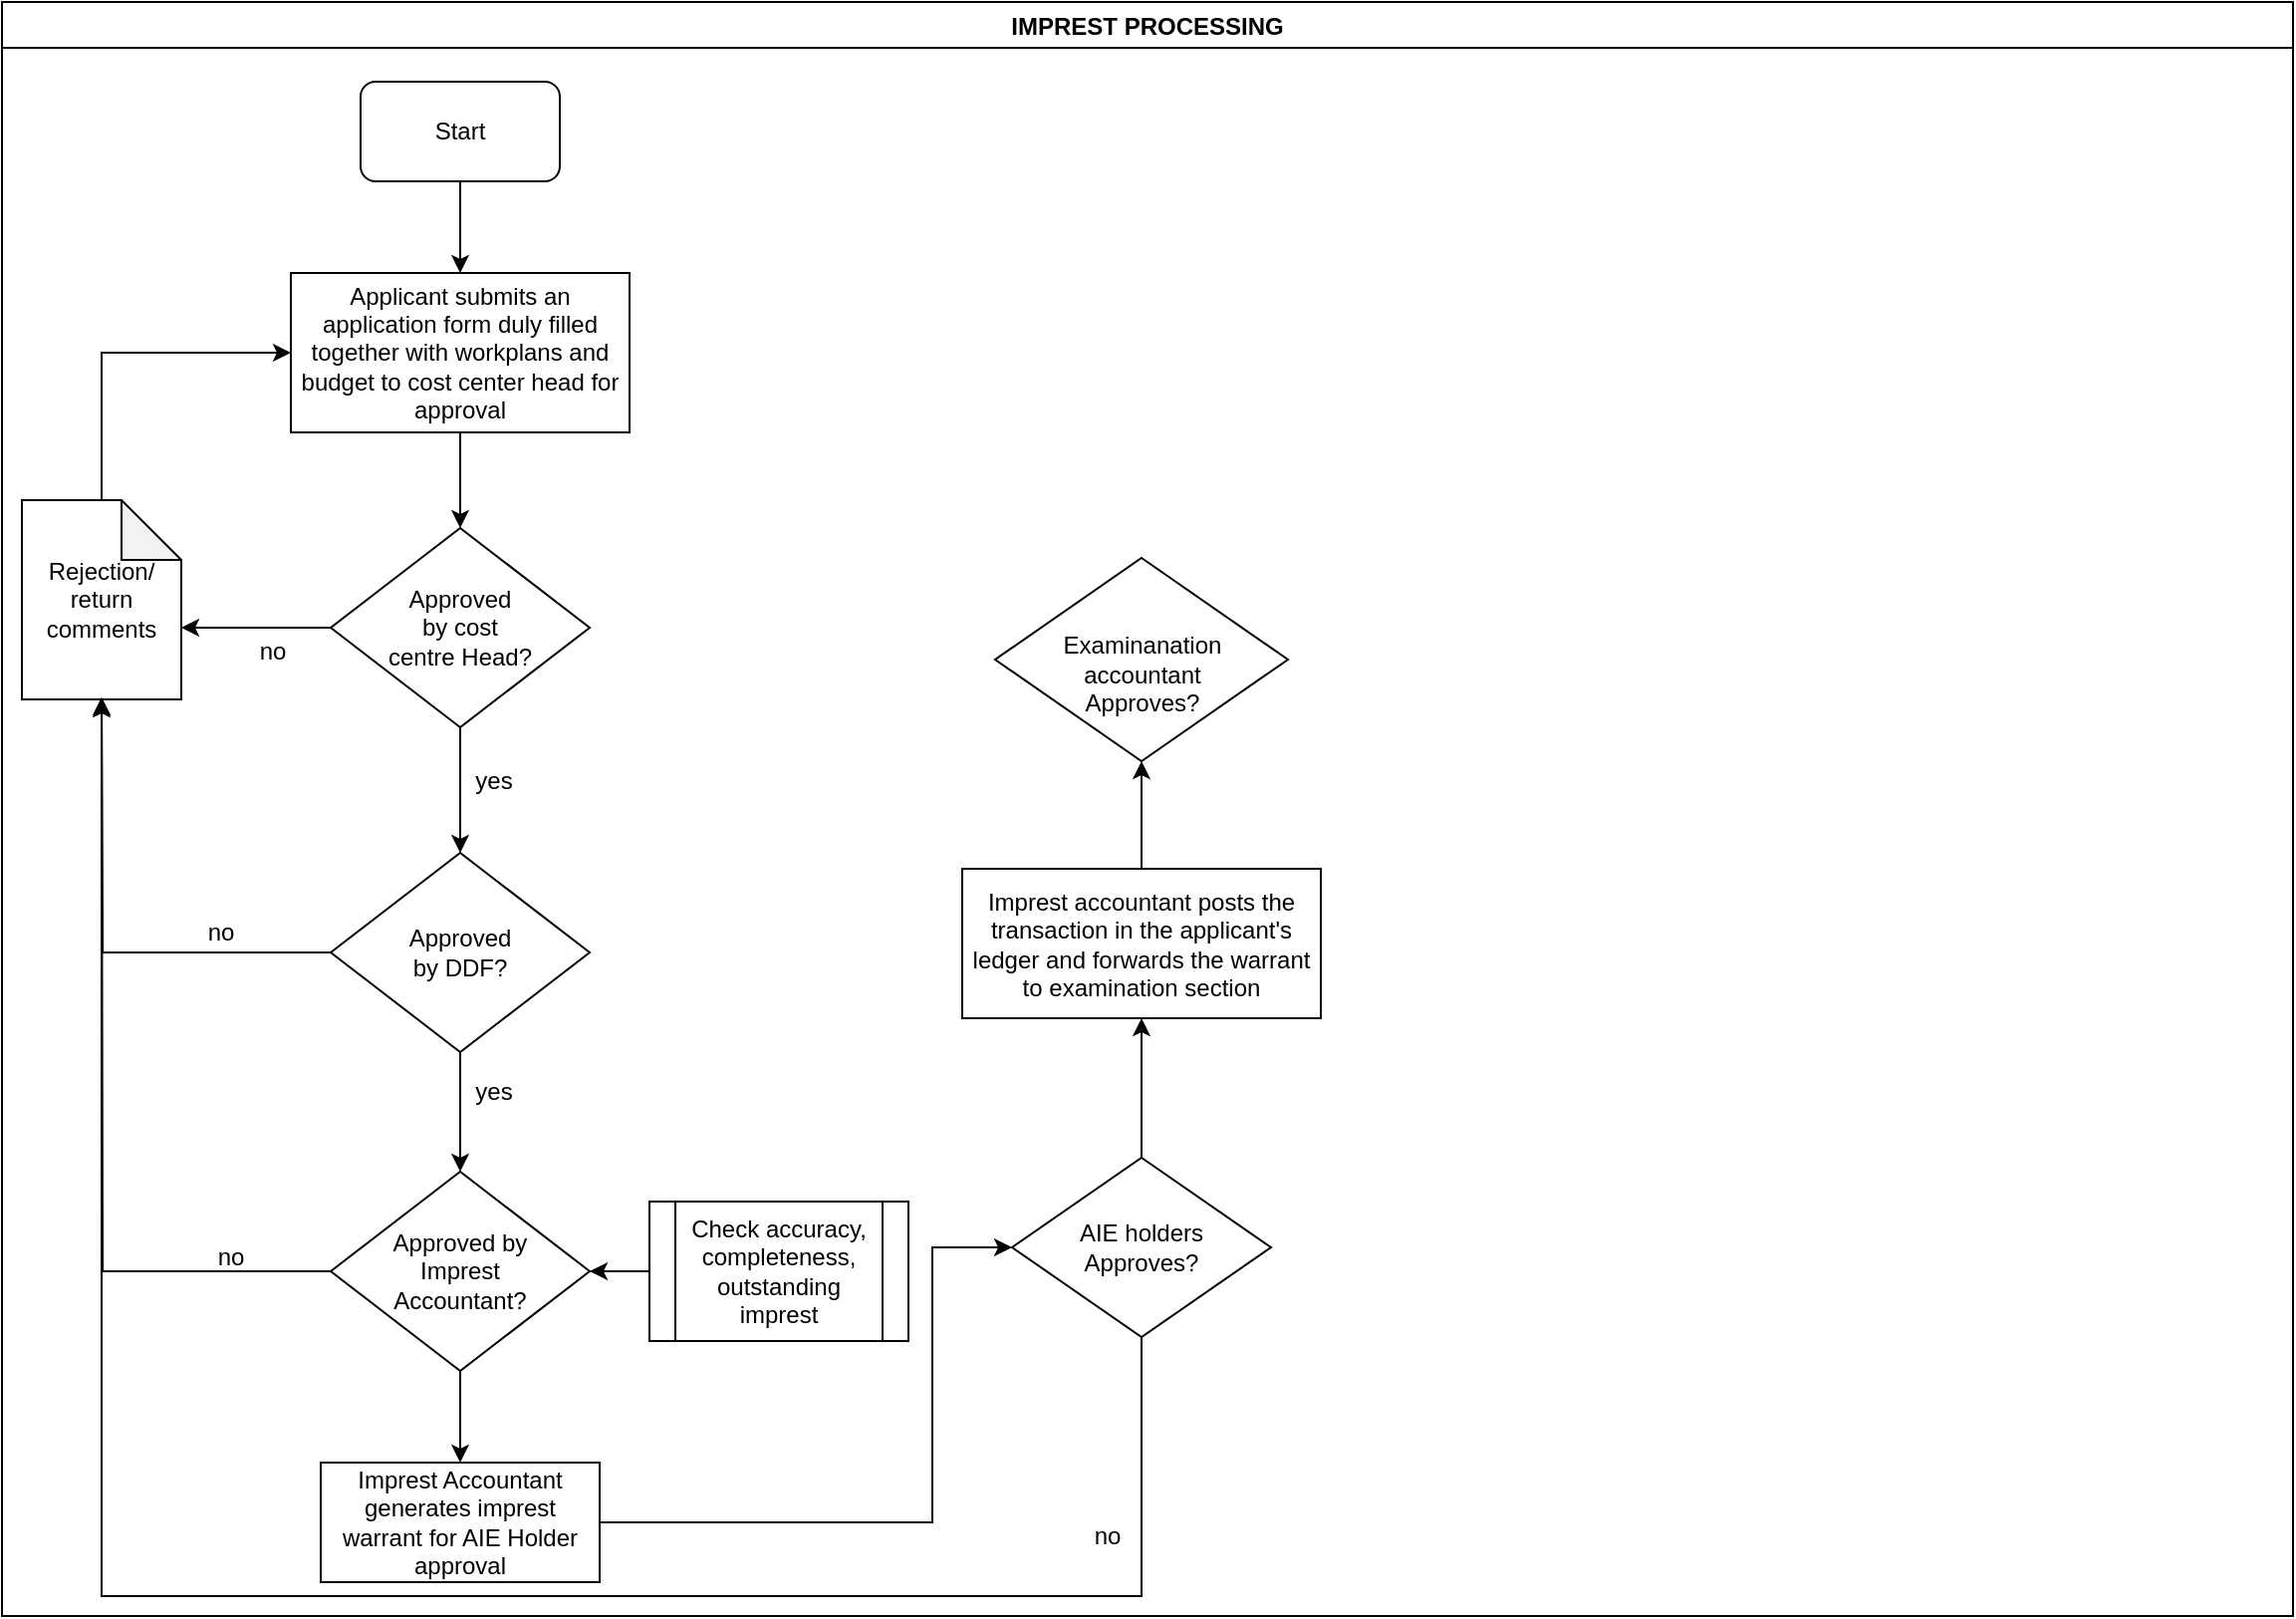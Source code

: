 <mxfile version="13.10.9" type="github">
  <diagram id="x-UUzvVaHj4vwNP_22vH" name="Page-1">
    <mxGraphModel dx="1038" dy="547" grid="1" gridSize="10" guides="1" tooltips="1" connect="1" arrows="1" fold="1" page="1" pageScale="1" pageWidth="1169" pageHeight="827" math="0" shadow="0">
      <root>
        <mxCell id="0" />
        <mxCell id="1" parent="0" />
        <mxCell id="JOb5DQNQt9hg0U8gQbrx-1" value="IMPREST PROCESSING" style="swimlane;startSize=23;" vertex="1" parent="1">
          <mxGeometry x="10" y="10" width="1150" height="810" as="geometry" />
        </mxCell>
        <mxCell id="JOb5DQNQt9hg0U8gQbrx-2" value="Start" style="rounded=1;whiteSpace=wrap;html=1;" vertex="1" parent="JOb5DQNQt9hg0U8gQbrx-1">
          <mxGeometry x="180" y="40" width="100" height="50" as="geometry" />
        </mxCell>
        <mxCell id="JOb5DQNQt9hg0U8gQbrx-5" value="Applicant submits an application form duly filled together with workplans and budget to cost center head for approval" style="rounded=0;whiteSpace=wrap;html=1;" vertex="1" parent="JOb5DQNQt9hg0U8gQbrx-1">
          <mxGeometry x="145" y="136" width="170" height="80" as="geometry" />
        </mxCell>
        <mxCell id="JOb5DQNQt9hg0U8gQbrx-4" value="" style="edgeStyle=orthogonalEdgeStyle;rounded=0;orthogonalLoop=1;jettySize=auto;html=1;entryX=0.5;entryY=0;entryDx=0;entryDy=0;" edge="1" parent="JOb5DQNQt9hg0U8gQbrx-1" source="JOb5DQNQt9hg0U8gQbrx-2" target="JOb5DQNQt9hg0U8gQbrx-5">
          <mxGeometry relative="1" as="geometry">
            <mxPoint x="230" y="165" as="targetPoint" />
          </mxGeometry>
        </mxCell>
        <mxCell id="JOb5DQNQt9hg0U8gQbrx-8" value="&lt;div&gt;Approved&lt;/div&gt;&lt;div&gt;by cost &lt;br&gt;&lt;/div&gt;&lt;div&gt;centre Head?&lt;/div&gt;" style="rhombus;whiteSpace=wrap;html=1;" vertex="1" parent="JOb5DQNQt9hg0U8gQbrx-1">
          <mxGeometry x="165" y="264" width="130" height="100" as="geometry" />
        </mxCell>
        <mxCell id="JOb5DQNQt9hg0U8gQbrx-7" value="" style="edgeStyle=orthogonalEdgeStyle;rounded=0;orthogonalLoop=1;jettySize=auto;html=1;" edge="1" parent="JOb5DQNQt9hg0U8gQbrx-1" source="JOb5DQNQt9hg0U8gQbrx-5" target="JOb5DQNQt9hg0U8gQbrx-8">
          <mxGeometry relative="1" as="geometry">
            <mxPoint x="230" y="306" as="targetPoint" />
          </mxGeometry>
        </mxCell>
        <mxCell id="JOb5DQNQt9hg0U8gQbrx-10" value="" style="edgeStyle=orthogonalEdgeStyle;rounded=0;orthogonalLoop=1;jettySize=auto;html=1;entryX=0.5;entryY=0;entryDx=0;entryDy=0;" edge="1" parent="JOb5DQNQt9hg0U8gQbrx-1" source="JOb5DQNQt9hg0U8gQbrx-8" target="JOb5DQNQt9hg0U8gQbrx-20">
          <mxGeometry relative="1" as="geometry">
            <mxPoint x="230" y="461" as="targetPoint" />
          </mxGeometry>
        </mxCell>
        <mxCell id="JOb5DQNQt9hg0U8gQbrx-11" value="yes" style="text;html=1;strokeColor=none;fillColor=none;align=center;verticalAlign=middle;whiteSpace=wrap;rounded=0;" vertex="1" parent="JOb5DQNQt9hg0U8gQbrx-1">
          <mxGeometry x="227" y="381" width="40" height="20" as="geometry" />
        </mxCell>
        <mxCell id="JOb5DQNQt9hg0U8gQbrx-12" value="Rejection/ return comments" style="shape=note;whiteSpace=wrap;html=1;backgroundOutline=1;darkOpacity=0.05;" vertex="1" parent="JOb5DQNQt9hg0U8gQbrx-1">
          <mxGeometry x="10" y="250" width="80" height="100" as="geometry" />
        </mxCell>
        <mxCell id="JOb5DQNQt9hg0U8gQbrx-14" value="" style="edgeStyle=orthogonalEdgeStyle;rounded=0;orthogonalLoop=1;jettySize=auto;html=1;entryX=0;entryY=0;entryDx=80;entryDy=65;entryPerimeter=0;" edge="1" parent="JOb5DQNQt9hg0U8gQbrx-1" source="JOb5DQNQt9hg0U8gQbrx-8">
          <mxGeometry relative="1" as="geometry">
            <mxPoint x="90" y="314" as="targetPoint" />
          </mxGeometry>
        </mxCell>
        <mxCell id="JOb5DQNQt9hg0U8gQbrx-16" value="" style="edgeStyle=orthogonalEdgeStyle;rounded=0;orthogonalLoop=1;jettySize=auto;html=1;entryX=0;entryY=0.5;entryDx=0;entryDy=0;" edge="1" parent="JOb5DQNQt9hg0U8gQbrx-1" source="JOb5DQNQt9hg0U8gQbrx-12" target="JOb5DQNQt9hg0U8gQbrx-5">
          <mxGeometry relative="1" as="geometry">
            <mxPoint x="50" y="249" as="sourcePoint" />
            <mxPoint x="50" y="172" as="targetPoint" />
            <Array as="points">
              <mxPoint x="50" y="176" />
            </Array>
          </mxGeometry>
        </mxCell>
        <mxCell id="JOb5DQNQt9hg0U8gQbrx-17" value="no" style="text;html=1;strokeColor=none;fillColor=none;align=center;verticalAlign=middle;whiteSpace=wrap;rounded=0;" vertex="1" parent="JOb5DQNQt9hg0U8gQbrx-1">
          <mxGeometry x="116" y="316" width="40" height="20" as="geometry" />
        </mxCell>
        <mxCell id="JOb5DQNQt9hg0U8gQbrx-20" value="&lt;div&gt;Approved&lt;/div&gt;&lt;div&gt;by DDF?&lt;/div&gt;" style="rhombus;whiteSpace=wrap;html=1;" vertex="1" parent="JOb5DQNQt9hg0U8gQbrx-1">
          <mxGeometry x="165" y="427" width="130" height="100" as="geometry" />
        </mxCell>
        <mxCell id="JOb5DQNQt9hg0U8gQbrx-25" value="" style="edgeStyle=orthogonalEdgeStyle;rounded=0;orthogonalLoop=1;jettySize=auto;html=1;entryX=0.5;entryY=1;entryDx=0;entryDy=0;entryPerimeter=0;" edge="1" parent="JOb5DQNQt9hg0U8gQbrx-1" source="JOb5DQNQt9hg0U8gQbrx-20">
          <mxGeometry relative="1" as="geometry">
            <mxPoint x="50" y="349" as="targetPoint" />
          </mxGeometry>
        </mxCell>
        <mxCell id="JOb5DQNQt9hg0U8gQbrx-28" value="yes" style="text;html=1;strokeColor=none;fillColor=none;align=center;verticalAlign=middle;whiteSpace=wrap;rounded=0;" vertex="1" parent="JOb5DQNQt9hg0U8gQbrx-1">
          <mxGeometry x="227" y="537" width="40" height="20" as="geometry" />
        </mxCell>
        <mxCell id="JOb5DQNQt9hg0U8gQbrx-30" value="&lt;div&gt;Approved by&lt;/div&gt;&lt;div&gt;Imprest &lt;br&gt;&lt;/div&gt;&lt;div&gt;Accountant?&lt;/div&gt;" style="rhombus;whiteSpace=wrap;html=1;" vertex="1" parent="JOb5DQNQt9hg0U8gQbrx-1">
          <mxGeometry x="165" y="587" width="130" height="100" as="geometry" />
        </mxCell>
        <mxCell id="JOb5DQNQt9hg0U8gQbrx-27" value="" style="edgeStyle=orthogonalEdgeStyle;rounded=0;orthogonalLoop=1;jettySize=auto;html=1;entryX=0.5;entryY=0;entryDx=0;entryDy=0;" edge="1" parent="JOb5DQNQt9hg0U8gQbrx-1" source="JOb5DQNQt9hg0U8gQbrx-20" target="JOb5DQNQt9hg0U8gQbrx-30">
          <mxGeometry relative="1" as="geometry">
            <mxPoint x="230" y="667" as="targetPoint" />
          </mxGeometry>
        </mxCell>
        <mxCell id="JOb5DQNQt9hg0U8gQbrx-32" value="Check accuracy, completeness, outstanding imprest" style="shape=process;whiteSpace=wrap;html=1;backgroundOutline=1;" vertex="1" parent="JOb5DQNQt9hg0U8gQbrx-1">
          <mxGeometry x="325" y="602" width="130" height="70" as="geometry" />
        </mxCell>
        <mxCell id="JOb5DQNQt9hg0U8gQbrx-34" value="" style="edgeStyle=orthogonalEdgeStyle;rounded=0;orthogonalLoop=1;jettySize=auto;html=1;entryX=1;entryY=0.5;entryDx=0;entryDy=0;exitX=0;exitY=0.5;exitDx=0;exitDy=0;" edge="1" parent="JOb5DQNQt9hg0U8gQbrx-1" source="JOb5DQNQt9hg0U8gQbrx-32" target="JOb5DQNQt9hg0U8gQbrx-30">
          <mxGeometry relative="1" as="geometry">
            <mxPoint x="360" y="637" as="sourcePoint" />
            <mxPoint x="300" y="694" as="targetPoint" />
          </mxGeometry>
        </mxCell>
        <mxCell id="JOb5DQNQt9hg0U8gQbrx-29" value="no" style="text;html=1;strokeColor=none;fillColor=none;align=center;verticalAlign=middle;whiteSpace=wrap;rounded=0;" vertex="1" parent="JOb5DQNQt9hg0U8gQbrx-1">
          <mxGeometry x="90" y="457" width="40" height="20" as="geometry" />
        </mxCell>
        <mxCell id="JOb5DQNQt9hg0U8gQbrx-38" value="" style="edgeStyle=orthogonalEdgeStyle;rounded=0;orthogonalLoop=1;jettySize=auto;html=1;entryX=0.5;entryY=1;entryDx=0;entryDy=0;entryPerimeter=0;" edge="1" parent="JOb5DQNQt9hg0U8gQbrx-1" source="JOb5DQNQt9hg0U8gQbrx-30">
          <mxGeometry relative="1" as="geometry">
            <mxPoint x="50" y="349" as="targetPoint" />
          </mxGeometry>
        </mxCell>
        <mxCell id="JOb5DQNQt9hg0U8gQbrx-39" value="Imprest Accountant generates imprest warrant for AIE Holder approval" style="whiteSpace=wrap;html=1;" vertex="1" parent="JOb5DQNQt9hg0U8gQbrx-1">
          <mxGeometry x="160" y="733" width="140" height="60" as="geometry" />
        </mxCell>
        <mxCell id="JOb5DQNQt9hg0U8gQbrx-40" value="" style="edgeStyle=orthogonalEdgeStyle;rounded=0;orthogonalLoop=1;jettySize=auto;html=1;" edge="1" parent="JOb5DQNQt9hg0U8gQbrx-1" source="JOb5DQNQt9hg0U8gQbrx-30" target="JOb5DQNQt9hg0U8gQbrx-39">
          <mxGeometry relative="1" as="geometry" />
        </mxCell>
        <mxCell id="JOb5DQNQt9hg0U8gQbrx-47" value="no" style="text;html=1;strokeColor=none;fillColor=none;align=center;verticalAlign=middle;whiteSpace=wrap;rounded=0;" vertex="1" parent="JOb5DQNQt9hg0U8gQbrx-1">
          <mxGeometry x="535" y="760" width="40" height="20" as="geometry" />
        </mxCell>
        <mxCell id="JOb5DQNQt9hg0U8gQbrx-43" value="&lt;div&gt;AIE holders &lt;br&gt;&lt;/div&gt;&lt;div&gt;Approves?&lt;/div&gt;" style="rhombus;whiteSpace=wrap;html=1;" vertex="1" parent="JOb5DQNQt9hg0U8gQbrx-1">
          <mxGeometry x="507" y="580" width="130" height="90" as="geometry" />
        </mxCell>
        <mxCell id="JOb5DQNQt9hg0U8gQbrx-42" value="" style="edgeStyle=orthogonalEdgeStyle;rounded=0;orthogonalLoop=1;jettySize=auto;html=1;entryX=0;entryY=0.5;entryDx=0;entryDy=0;exitX=1;exitY=0.5;exitDx=0;exitDy=0;" edge="1" parent="JOb5DQNQt9hg0U8gQbrx-1" source="JOb5DQNQt9hg0U8gQbrx-39" target="JOb5DQNQt9hg0U8gQbrx-43">
          <mxGeometry relative="1" as="geometry">
            <mxPoint x="287" y="763" as="sourcePoint" />
            <mxPoint x="512" y="625" as="targetPoint" />
            <Array as="points">
              <mxPoint x="467" y="763" />
              <mxPoint x="467" y="625" />
            </Array>
          </mxGeometry>
        </mxCell>
        <mxCell id="JOb5DQNQt9hg0U8gQbrx-46" value="" style="edgeStyle=orthogonalEdgeStyle;rounded=0;orthogonalLoop=1;jettySize=auto;html=1;entryX=0.5;entryY=1;entryDx=0;entryDy=0;entryPerimeter=0;exitX=0.5;exitY=1;exitDx=0;exitDy=0;" edge="1" parent="JOb5DQNQt9hg0U8gQbrx-1" source="JOb5DQNQt9hg0U8gQbrx-43" target="JOb5DQNQt9hg0U8gQbrx-12">
          <mxGeometry relative="1" as="geometry">
            <mxPoint x="635" y="765" as="targetPoint" />
            <Array as="points">
              <mxPoint x="572" y="800" />
              <mxPoint x="50" y="800" />
            </Array>
          </mxGeometry>
        </mxCell>
        <mxCell id="JOb5DQNQt9hg0U8gQbrx-51" value="&lt;div&gt;&lt;br&gt;&lt;/div&gt;&lt;div&gt;Examinanation &lt;br&gt;&lt;/div&gt;&lt;div&gt;accountant &lt;br&gt;&lt;/div&gt;&lt;div&gt;Approves?&lt;/div&gt;" style="rhombus;whiteSpace=wrap;html=1;" vertex="1" parent="JOb5DQNQt9hg0U8gQbrx-1">
          <mxGeometry x="498.5" y="279" width="147" height="102" as="geometry" />
        </mxCell>
        <mxCell id="JOb5DQNQt9hg0U8gQbrx-53" value="" style="edgeStyle=orthogonalEdgeStyle;rounded=0;orthogonalLoop=1;jettySize=auto;html=1;entryX=0.5;entryY=1;entryDx=0;entryDy=0;" edge="1" parent="1" source="JOb5DQNQt9hg0U8gQbrx-48" target="JOb5DQNQt9hg0U8gQbrx-51">
          <mxGeometry relative="1" as="geometry">
            <mxPoint x="582" y="357.5" as="targetPoint" />
          </mxGeometry>
        </mxCell>
        <mxCell id="JOb5DQNQt9hg0U8gQbrx-48" value="Imprest accountant posts the transaction in the applicant&#39;s ledger and forwards the warrant to examination section" style="whiteSpace=wrap;html=1;" vertex="1" parent="1">
          <mxGeometry x="492" y="445" width="180" height="75" as="geometry" />
        </mxCell>
        <mxCell id="JOb5DQNQt9hg0U8gQbrx-49" value="" style="edgeStyle=orthogonalEdgeStyle;rounded=0;orthogonalLoop=1;jettySize=auto;html=1;" edge="1" parent="1" source="JOb5DQNQt9hg0U8gQbrx-43" target="JOb5DQNQt9hg0U8gQbrx-48">
          <mxGeometry relative="1" as="geometry" />
        </mxCell>
        <mxCell id="JOb5DQNQt9hg0U8gQbrx-50" value="no" style="text;html=1;strokeColor=none;fillColor=none;align=center;verticalAlign=middle;whiteSpace=wrap;rounded=0;" vertex="1" parent="1">
          <mxGeometry x="105" y="630" width="40" height="20" as="geometry" />
        </mxCell>
      </root>
    </mxGraphModel>
  </diagram>
</mxfile>
